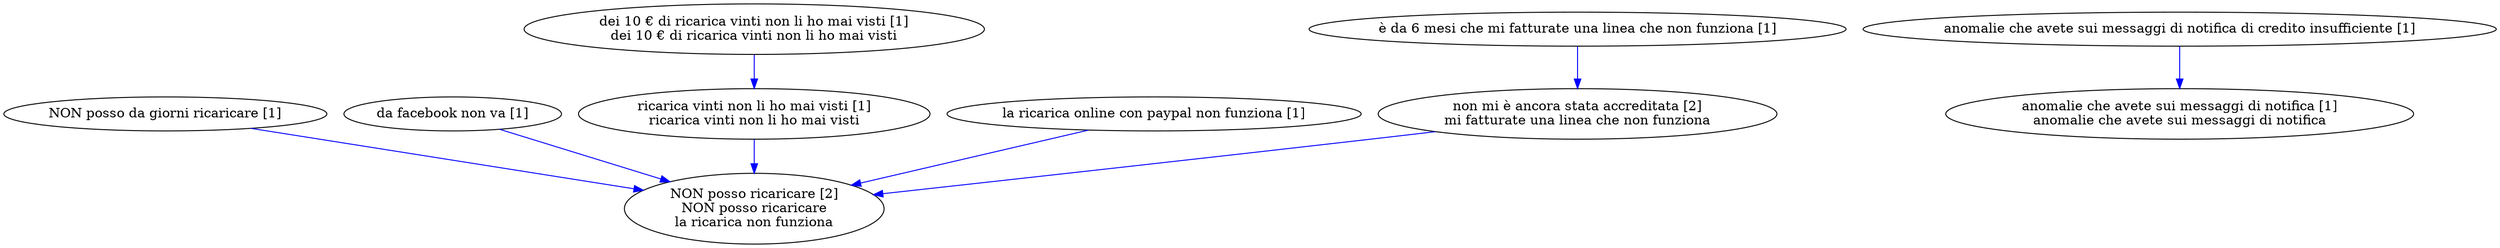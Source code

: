 digraph collapsedGraph {
"non mi è ancora stata accreditata [2]\nmi fatturate una linea che non funziona""NON posso ricaricare [2]\nNON posso ricaricare\nla ricarica non funziona""NON posso da giorni ricaricare [1]""anomalie che avete sui messaggi di notifica [1]\nanomalie che avete sui messaggi di notifica""anomalie che avete sui messaggi di notifica di credito insufficiente [1]""da facebook non va [1]""ricarica vinti non li ho mai visti [1]\nricarica vinti non li ho mai visti""dei 10 € di ricarica vinti non li ho mai visti [1]\ndei 10 € di ricarica vinti non li ho mai visti""la ricarica online con paypal non funziona [1]""è da 6 mesi che mi fatturate una linea che non funziona [1]""NON posso da giorni ricaricare [1]" -> "NON posso ricaricare [2]\nNON posso ricaricare\nla ricarica non funziona" [color=blue]
"anomalie che avete sui messaggi di notifica di credito insufficiente [1]" -> "anomalie che avete sui messaggi di notifica [1]\nanomalie che avete sui messaggi di notifica" [color=blue]
"da facebook non va [1]" -> "NON posso ricaricare [2]\nNON posso ricaricare\nla ricarica non funziona" [color=blue]
"dei 10 € di ricarica vinti non li ho mai visti [1]\ndei 10 € di ricarica vinti non li ho mai visti" -> "ricarica vinti non li ho mai visti [1]\nricarica vinti non li ho mai visti" [color=blue]
"ricarica vinti non li ho mai visti [1]\nricarica vinti non li ho mai visti" -> "NON posso ricaricare [2]\nNON posso ricaricare\nla ricarica non funziona" [color=blue]
"la ricarica online con paypal non funziona [1]" -> "NON posso ricaricare [2]\nNON posso ricaricare\nla ricarica non funziona" [color=blue]
"non mi è ancora stata accreditata [2]\nmi fatturate una linea che non funziona" -> "NON posso ricaricare [2]\nNON posso ricaricare\nla ricarica non funziona" [color=blue]
"è da 6 mesi che mi fatturate una linea che non funziona [1]" -> "non mi è ancora stata accreditata [2]\nmi fatturate una linea che non funziona" [color=blue]
}
